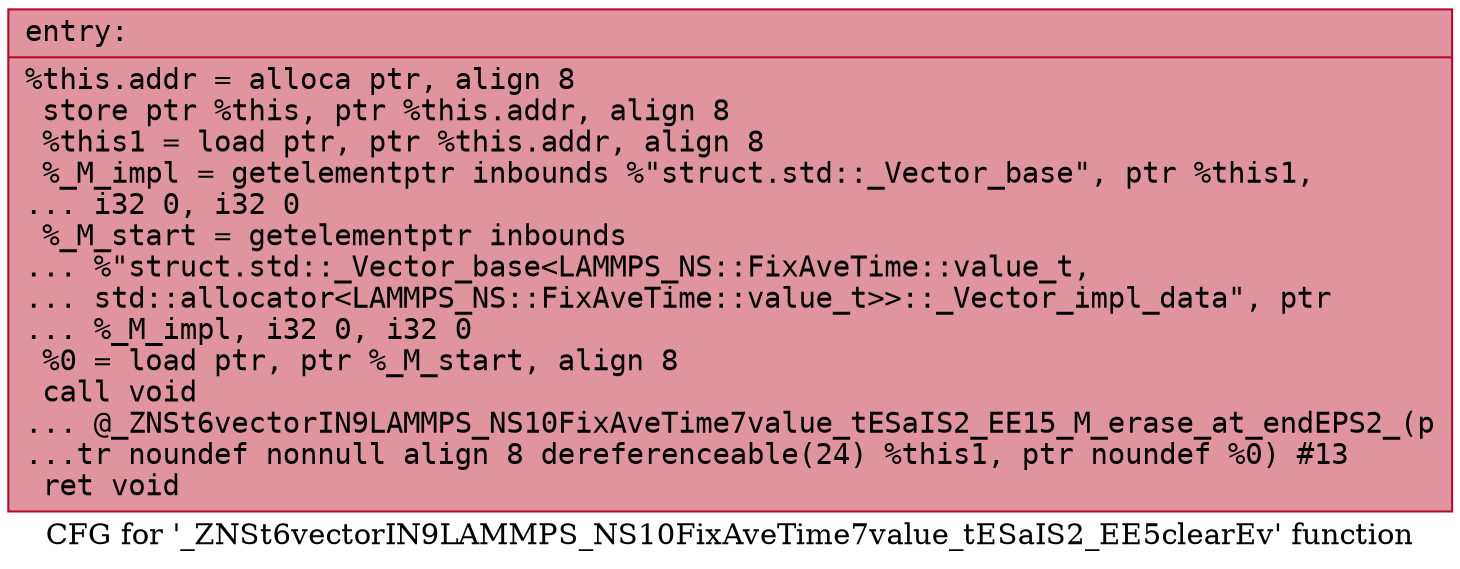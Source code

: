 digraph "CFG for '_ZNSt6vectorIN9LAMMPS_NS10FixAveTime7value_tESaIS2_EE5clearEv' function" {
	label="CFG for '_ZNSt6vectorIN9LAMMPS_NS10FixAveTime7value_tESaIS2_EE5clearEv' function";

	Node0x560f93ae6540 [shape=record,color="#b70d28ff", style=filled, fillcolor="#b70d2870" fontname="Courier",label="{entry:\l|  %this.addr = alloca ptr, align 8\l  store ptr %this, ptr %this.addr, align 8\l  %this1 = load ptr, ptr %this.addr, align 8\l  %_M_impl = getelementptr inbounds %\"struct.std::_Vector_base\", ptr %this1,\l... i32 0, i32 0\l  %_M_start = getelementptr inbounds\l... %\"struct.std::_Vector_base\<LAMMPS_NS::FixAveTime::value_t,\l... std::allocator\<LAMMPS_NS::FixAveTime::value_t\>\>::_Vector_impl_data\", ptr\l... %_M_impl, i32 0, i32 0\l  %0 = load ptr, ptr %_M_start, align 8\l  call void\l... @_ZNSt6vectorIN9LAMMPS_NS10FixAveTime7value_tESaIS2_EE15_M_erase_at_endEPS2_(p\l...tr noundef nonnull align 8 dereferenceable(24) %this1, ptr noundef %0) #13\l  ret void\l}"];
}
